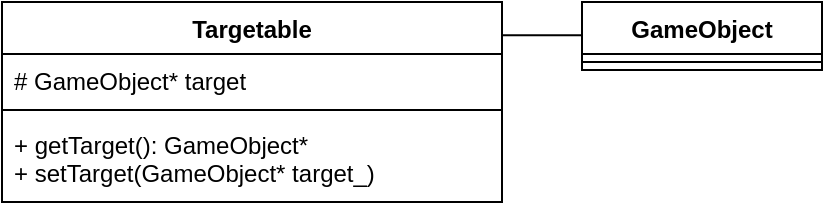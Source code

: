 <mxfile version="14.1.8" type="device"><diagram id="lr5vOpIey7afg_61EjEw" name="Page-1"><mxGraphModel dx="1185" dy="685" grid="1" gridSize="10" guides="1" tooltips="1" connect="1" arrows="1" fold="1" page="1" pageScale="1" pageWidth="827" pageHeight="1169" math="0" shadow="0"><root><mxCell id="0"/><mxCell id="1" parent="0"/><mxCell id="q17GdFAiHWNTwvwZu2Wy-6" value="Targetable" style="swimlane;fontStyle=1;align=center;verticalAlign=top;childLayout=stackLayout;horizontal=1;startSize=26;horizontalStack=0;resizeParent=1;resizeParentMax=0;resizeLast=0;collapsible=1;marginBottom=0;" parent="1" vertex="1"><mxGeometry x="260" y="90" width="250" height="100" as="geometry"/></mxCell><mxCell id="rGQ732BLoWvekX_JnFa2-1" value="# GameObject* target" style="text;strokeColor=none;fillColor=none;align=left;verticalAlign=top;spacingLeft=4;spacingRight=4;overflow=hidden;rotatable=0;points=[[0,0.5],[1,0.5]];portConstraint=eastwest;fontStyle=0" vertex="1" parent="q17GdFAiHWNTwvwZu2Wy-6"><mxGeometry y="26" width="250" height="24" as="geometry"/></mxCell><mxCell id="q17GdFAiHWNTwvwZu2Wy-8" value="" style="line;strokeWidth=1;fillColor=none;align=left;verticalAlign=middle;spacingTop=-1;spacingLeft=3;spacingRight=3;rotatable=0;labelPosition=right;points=[];portConstraint=eastwest;" parent="q17GdFAiHWNTwvwZu2Wy-6" vertex="1"><mxGeometry y="50" width="250" height="8" as="geometry"/></mxCell><mxCell id="q17GdFAiHWNTwvwZu2Wy-9" value="+ getTarget(): GameObject*&#10;+ setTarget(GameObject* target_)" style="text;strokeColor=none;fillColor=none;align=left;verticalAlign=top;spacingLeft=4;spacingRight=4;overflow=hidden;rotatable=0;points=[[0,0.5],[1,0.5]];portConstraint=eastwest;fontStyle=0" parent="q17GdFAiHWNTwvwZu2Wy-6" vertex="1"><mxGeometry y="58" width="250" height="42" as="geometry"/></mxCell><mxCell id="rGQ732BLoWvekX_JnFa2-2" value="" style="endArrow=none;html=1;" edge="1" parent="1"><mxGeometry width="50" height="50" relative="1" as="geometry"><mxPoint x="510" y="106.58" as="sourcePoint"/><mxPoint x="550" y="106.58" as="targetPoint"/></mxGeometry></mxCell><mxCell id="rGQ732BLoWvekX_JnFa2-3" value="GameObject" style="swimlane;fontStyle=1;align=center;verticalAlign=top;childLayout=stackLayout;horizontal=1;startSize=26;horizontalStack=0;resizeParent=1;resizeParentMax=0;resizeLast=0;collapsible=1;marginBottom=0;" vertex="1" parent="1"><mxGeometry x="550" y="90" width="120" height="34" as="geometry"/></mxCell><mxCell id="rGQ732BLoWvekX_JnFa2-5" value="" style="line;strokeWidth=1;fillColor=none;align=left;verticalAlign=middle;spacingTop=-1;spacingLeft=3;spacingRight=3;rotatable=0;labelPosition=right;points=[];portConstraint=eastwest;" vertex="1" parent="rGQ732BLoWvekX_JnFa2-3"><mxGeometry y="26" width="120" height="8" as="geometry"/></mxCell></root></mxGraphModel></diagram></mxfile>